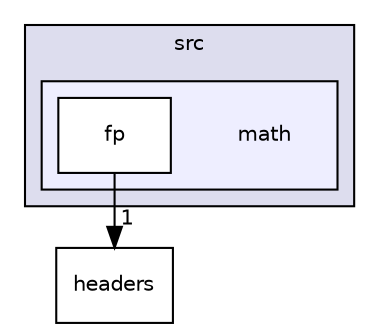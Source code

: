 digraph "M:/Office/!Doutorado/0. RepositorioSVN/HAMSTER_Prototype/branches/JINT2018/include/libtomcrypt-develop/src/math" {
  compound=true
  node [ fontsize="10", fontname="Helvetica"];
  edge [ labelfontsize="10", labelfontname="Helvetica"];
  subgraph clusterdir_741faac8ec9f85fd943a5b186bf49d47 {
    graph [ bgcolor="#ddddee", pencolor="black", label="src" fontname="Helvetica", fontsize="10", URL="dir_741faac8ec9f85fd943a5b186bf49d47.html"]
  subgraph clusterdir_9866fd958db248ed7b9087ff61efe52b {
    graph [ bgcolor="#eeeeff", pencolor="black", label="" URL="dir_9866fd958db248ed7b9087ff61efe52b.html"];
    dir_9866fd958db248ed7b9087ff61efe52b [shape=plaintext label="math"];
    dir_5e9f41223bc1f8f862dbb392e02e7b87 [shape=box label="fp" color="black" fillcolor="white" style="filled" URL="dir_5e9f41223bc1f8f862dbb392e02e7b87.html"];
  }
  }
  dir_a0acb8384b4122a9c7afcf2489cf4036 [shape=box label="headers" URL="dir_a0acb8384b4122a9c7afcf2489cf4036.html"];
  dir_5e9f41223bc1f8f862dbb392e02e7b87->dir_a0acb8384b4122a9c7afcf2489cf4036 [headlabel="1", labeldistance=1.5 headhref="dir_000037_000026.html"];
}
